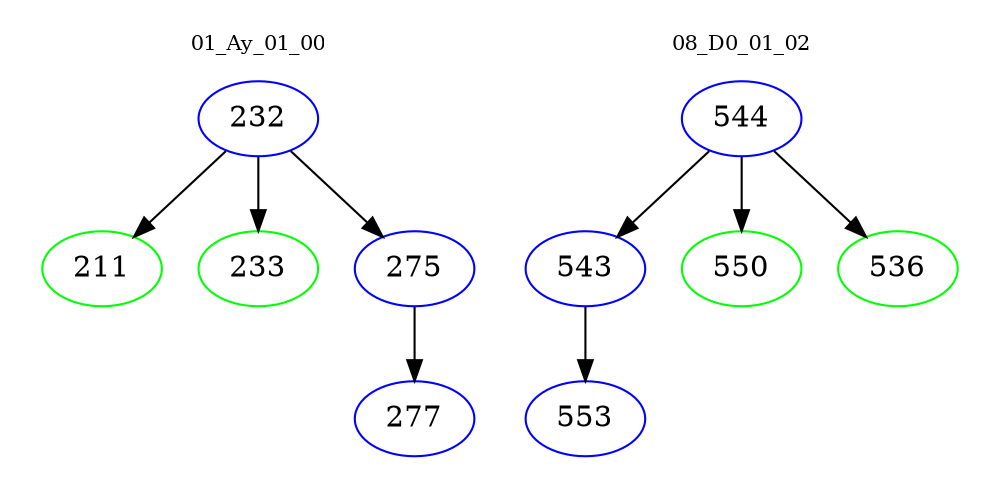 digraph{
subgraph cluster_0 {
color = white
label = "01_Ay_01_00";
fontsize=10;
T0_232 [label="232", color="blue"]
T0_232 -> T0_211 [color="black"]
T0_211 [label="211", color="green"]
T0_232 -> T0_233 [color="black"]
T0_233 [label="233", color="green"]
T0_232 -> T0_275 [color="black"]
T0_275 [label="275", color="blue"]
T0_275 -> T0_277 [color="black"]
T0_277 [label="277", color="blue"]
}
subgraph cluster_1 {
color = white
label = "08_D0_01_02";
fontsize=10;
T1_544 [label="544", color="blue"]
T1_544 -> T1_543 [color="black"]
T1_543 [label="543", color="blue"]
T1_543 -> T1_553 [color="black"]
T1_553 [label="553", color="blue"]
T1_544 -> T1_550 [color="black"]
T1_550 [label="550", color="green"]
T1_544 -> T1_536 [color="black"]
T1_536 [label="536", color="green"]
}
}
